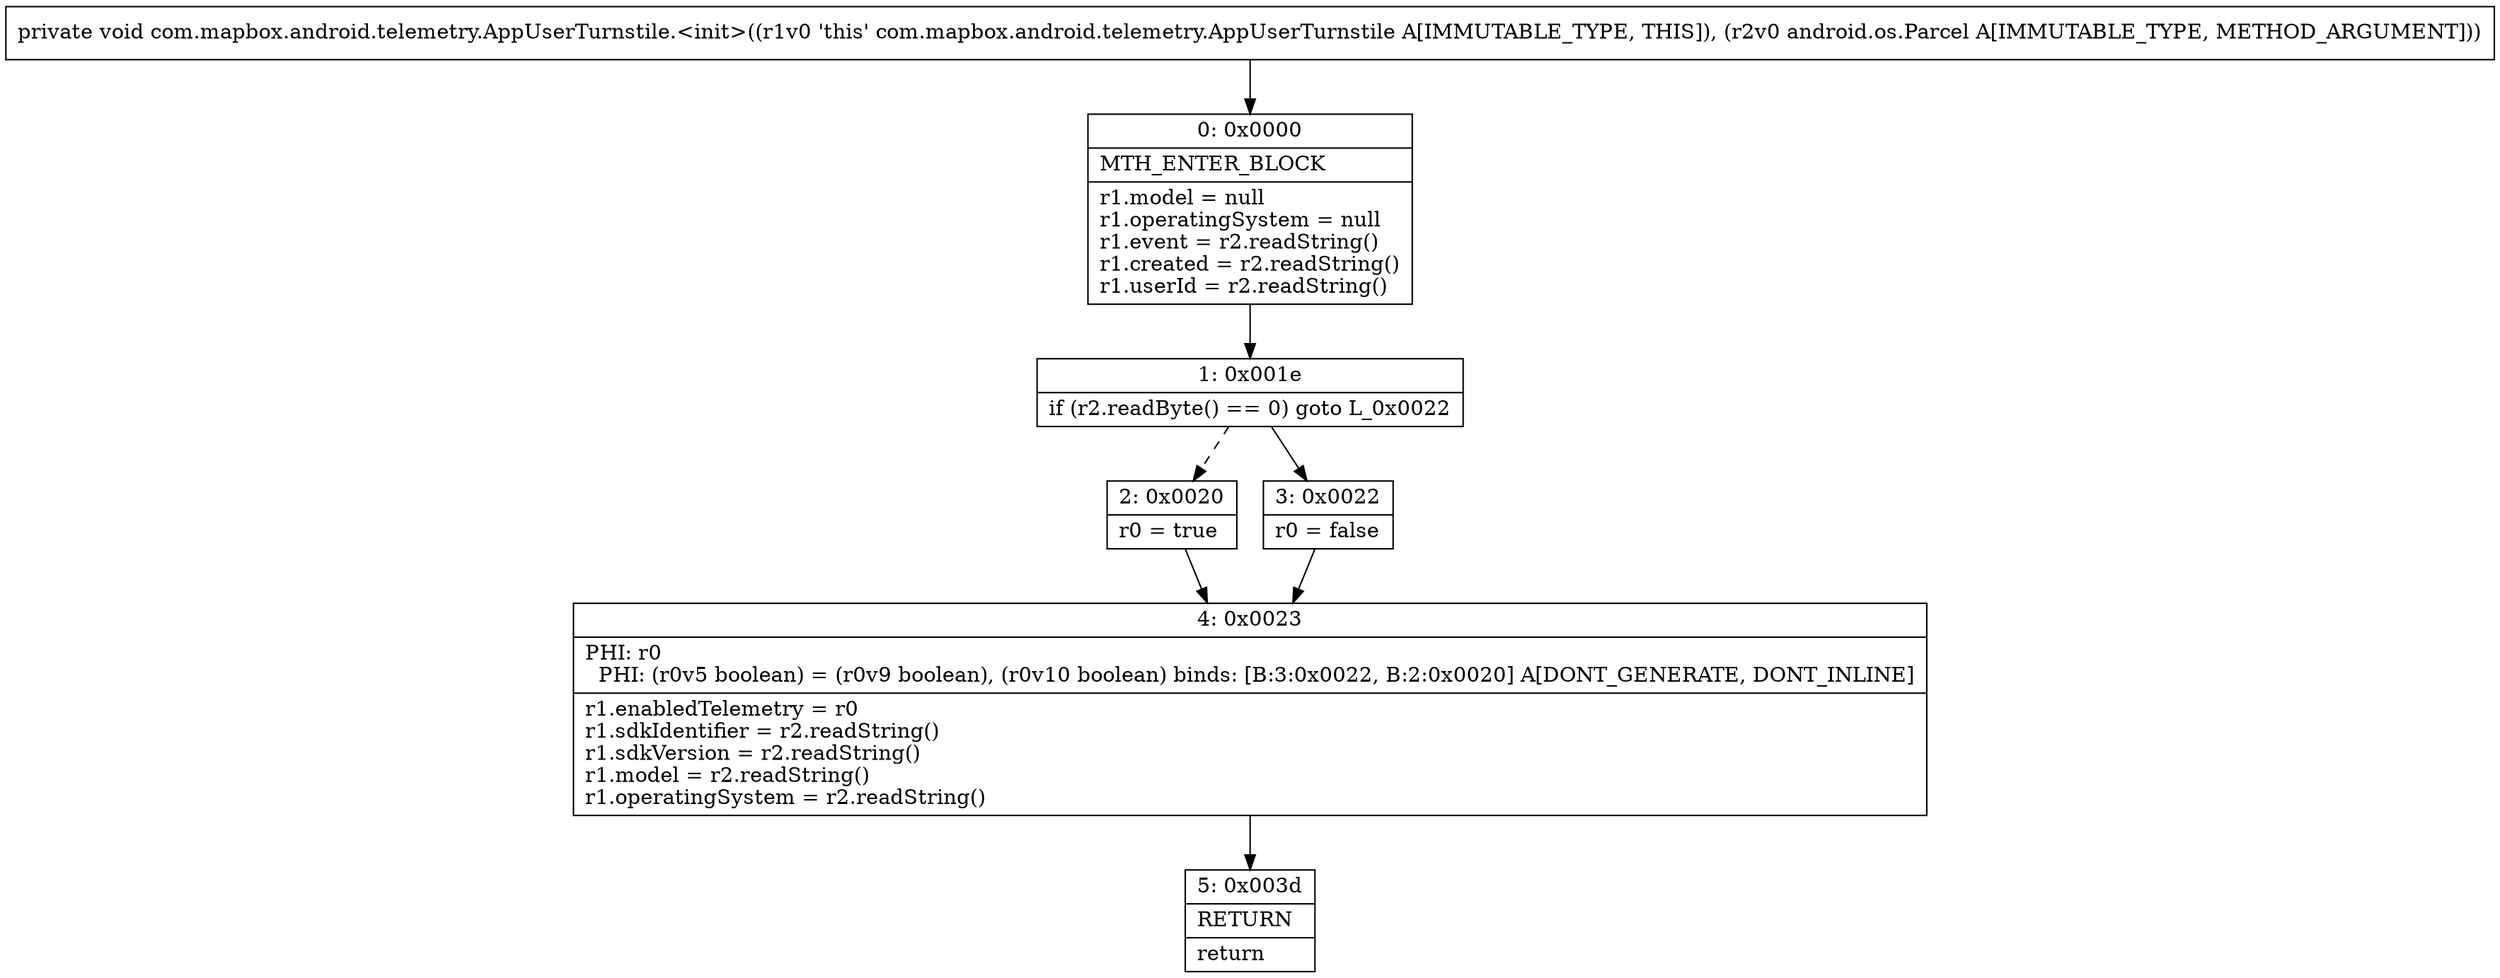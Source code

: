 digraph "CFG forcom.mapbox.android.telemetry.AppUserTurnstile.\<init\>(Landroid\/os\/Parcel;)V" {
Node_0 [shape=record,label="{0\:\ 0x0000|MTH_ENTER_BLOCK\l|r1.model = null\lr1.operatingSystem = null\lr1.event = r2.readString()\lr1.created = r2.readString()\lr1.userId = r2.readString()\l}"];
Node_1 [shape=record,label="{1\:\ 0x001e|if (r2.readByte() == 0) goto L_0x0022\l}"];
Node_2 [shape=record,label="{2\:\ 0x0020|r0 = true\l}"];
Node_3 [shape=record,label="{3\:\ 0x0022|r0 = false\l}"];
Node_4 [shape=record,label="{4\:\ 0x0023|PHI: r0 \l  PHI: (r0v5 boolean) = (r0v9 boolean), (r0v10 boolean) binds: [B:3:0x0022, B:2:0x0020] A[DONT_GENERATE, DONT_INLINE]\l|r1.enabledTelemetry = r0\lr1.sdkIdentifier = r2.readString()\lr1.sdkVersion = r2.readString()\lr1.model = r2.readString()\lr1.operatingSystem = r2.readString()\l}"];
Node_5 [shape=record,label="{5\:\ 0x003d|RETURN\l|return\l}"];
MethodNode[shape=record,label="{private void com.mapbox.android.telemetry.AppUserTurnstile.\<init\>((r1v0 'this' com.mapbox.android.telemetry.AppUserTurnstile A[IMMUTABLE_TYPE, THIS]), (r2v0 android.os.Parcel A[IMMUTABLE_TYPE, METHOD_ARGUMENT])) }"];
MethodNode -> Node_0;
Node_0 -> Node_1;
Node_1 -> Node_2[style=dashed];
Node_1 -> Node_3;
Node_2 -> Node_4;
Node_3 -> Node_4;
Node_4 -> Node_5;
}

